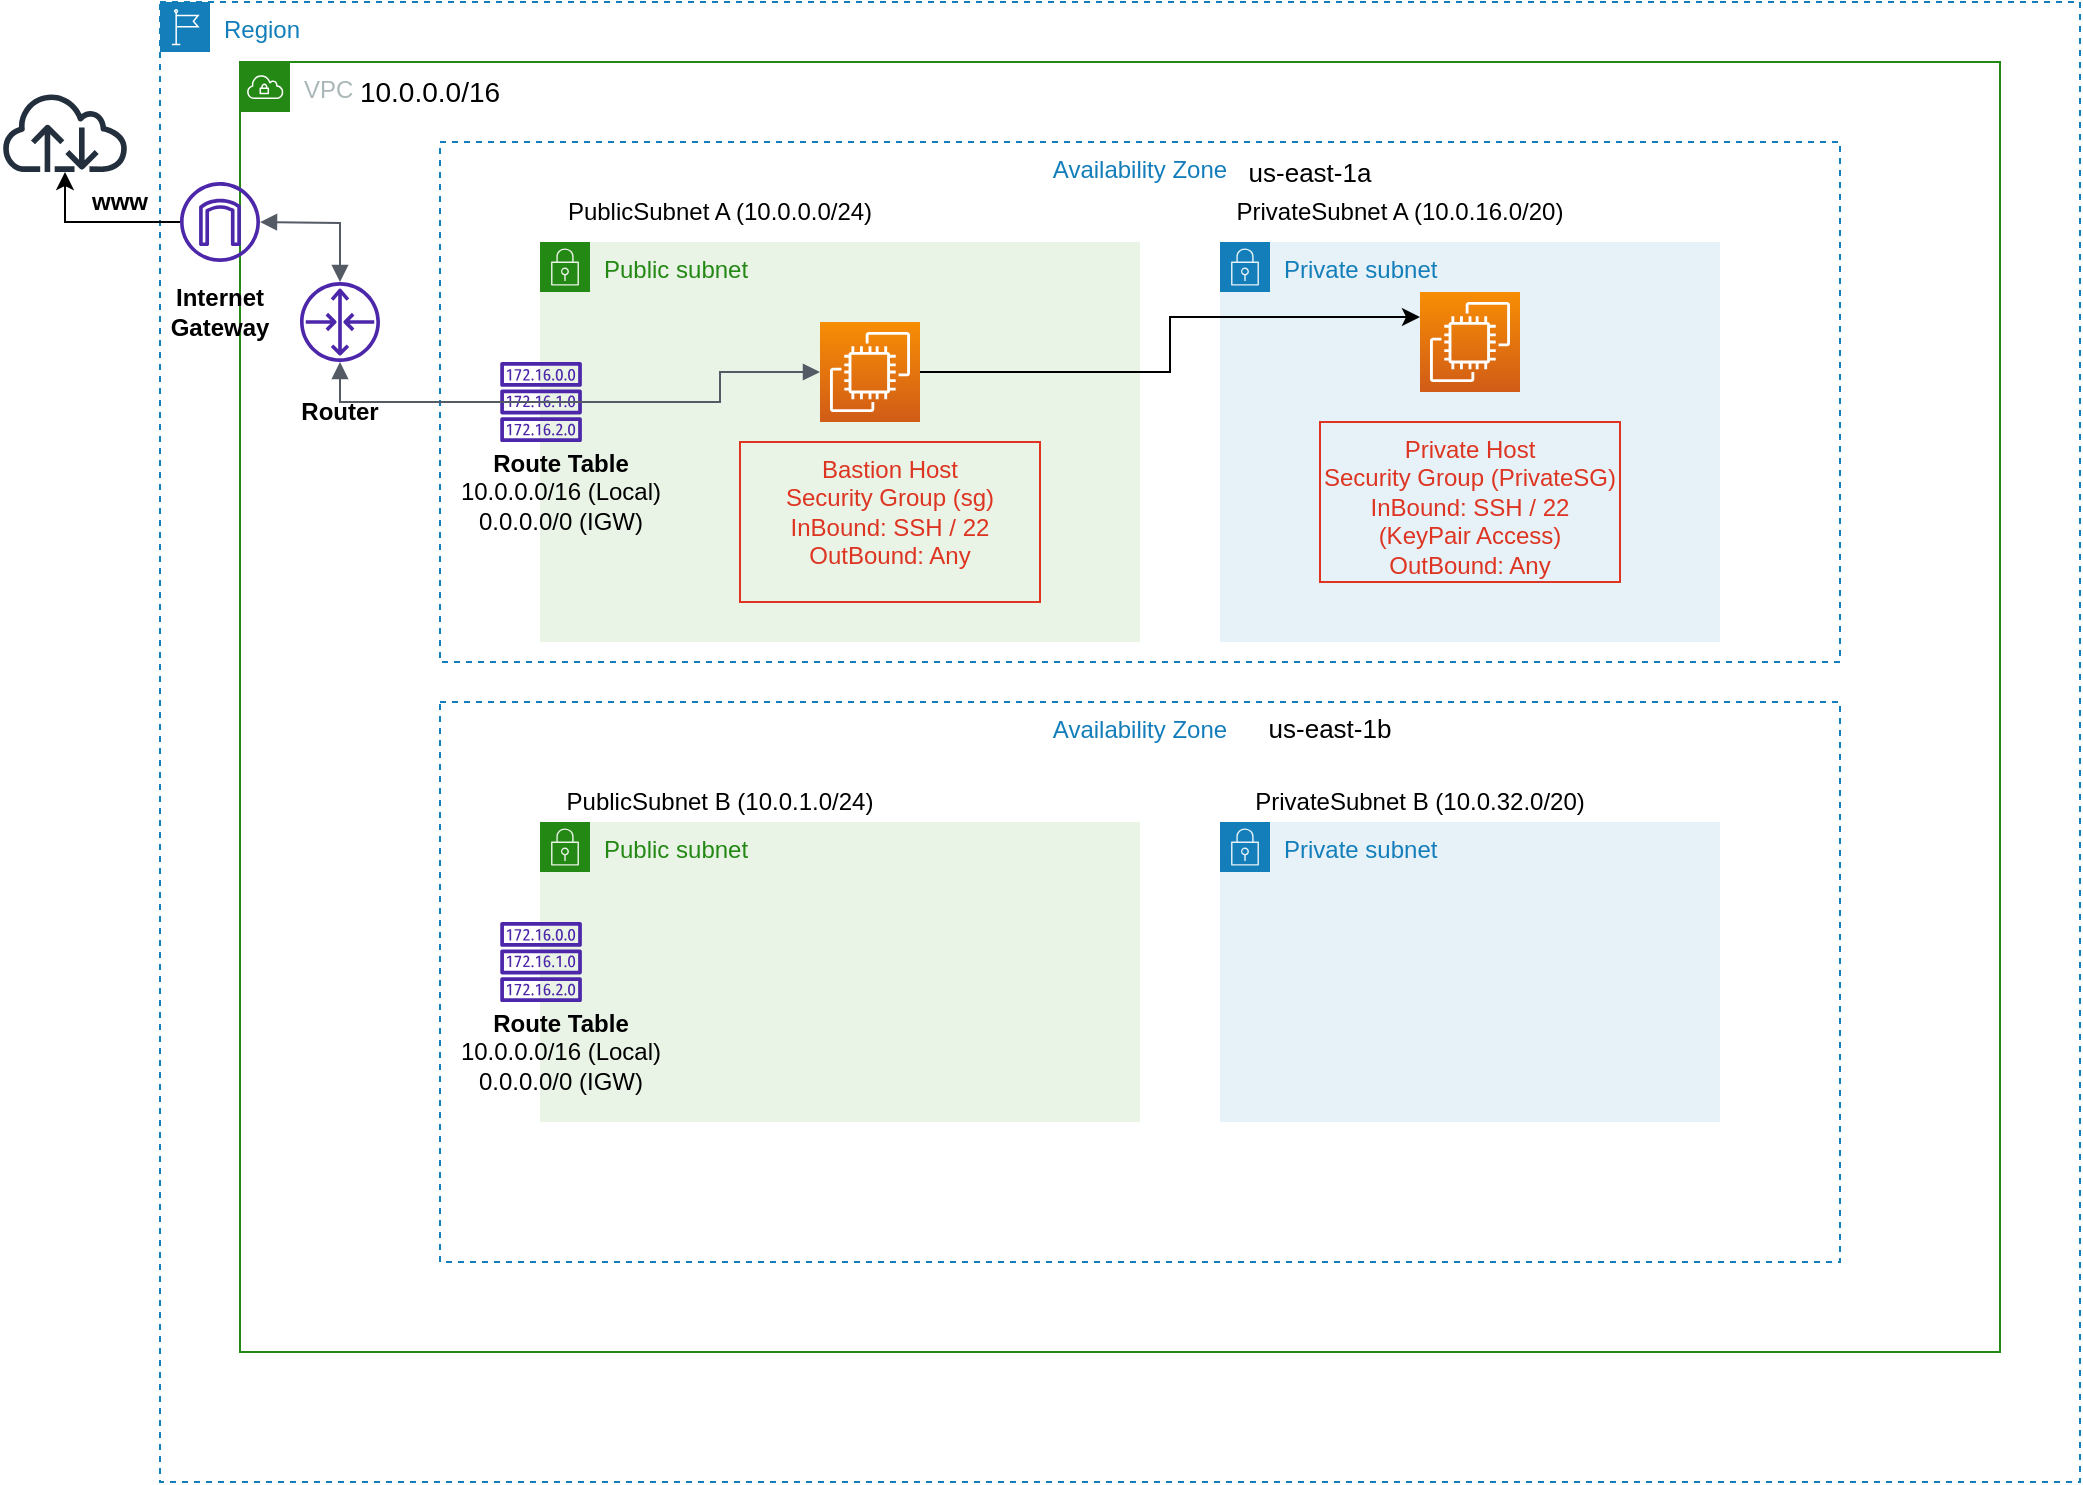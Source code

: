 <mxfile version="21.5.0" type="github">
  <diagram name="Page-1" id="zBmTkW6W722hAUOu55qT">
    <mxGraphModel dx="989" dy="511" grid="1" gridSize="10" guides="1" tooltips="1" connect="1" arrows="1" fold="1" page="1" pageScale="1" pageWidth="1100" pageHeight="850" math="0" shadow="0">
      <root>
        <mxCell id="0" />
        <mxCell id="1" parent="0" />
        <mxCell id="9w1iLTEP6peu0ojQrx6c-1" value="VPC" style="points=[[0,0],[0.25,0],[0.5,0],[0.75,0],[1,0],[1,0.25],[1,0.5],[1,0.75],[1,1],[0.75,1],[0.5,1],[0.25,1],[0,1],[0,0.75],[0,0.5],[0,0.25]];outlineConnect=0;gradientColor=none;html=1;whiteSpace=wrap;fontSize=12;fontStyle=0;container=1;pointerEvents=0;collapsible=0;recursiveResize=0;shape=mxgraph.aws4.group;grIcon=mxgraph.aws4.group_vpc;strokeColor=#248814;fillColor=none;verticalAlign=top;align=left;spacingLeft=30;fontColor=#AAB7B8;dashed=0;" vertex="1" parent="1">
          <mxGeometry x="260" y="105" width="880" height="645" as="geometry" />
        </mxCell>
        <mxCell id="9w1iLTEP6peu0ojQrx6c-2" value="Availability Zone" style="fillColor=none;strokeColor=#147EBA;dashed=1;verticalAlign=top;fontStyle=0;fontColor=#147EBA;whiteSpace=wrap;html=1;" vertex="1" parent="9w1iLTEP6peu0ojQrx6c-1">
          <mxGeometry x="100" y="40" width="700" height="260" as="geometry" />
        </mxCell>
        <mxCell id="9w1iLTEP6peu0ojQrx6c-3" value="Availability Zone" style="fillColor=none;strokeColor=#147EBA;dashed=1;verticalAlign=top;fontStyle=0;fontColor=#147EBA;whiteSpace=wrap;html=1;" vertex="1" parent="9w1iLTEP6peu0ojQrx6c-1">
          <mxGeometry x="100" y="320" width="700" height="280" as="geometry" />
        </mxCell>
        <mxCell id="9w1iLTEP6peu0ojQrx6c-15" value="&lt;font style=&quot;font-size: 13px;&quot;&gt;us-east-1a&lt;/font&gt;" style="text;html=1;strokeColor=none;fillColor=none;align=center;verticalAlign=middle;whiteSpace=wrap;rounded=0;" vertex="1" parent="9w1iLTEP6peu0ojQrx6c-1">
          <mxGeometry x="490" y="40" width="90" height="30" as="geometry" />
        </mxCell>
        <mxCell id="9w1iLTEP6peu0ojQrx6c-16" value="&lt;font style=&quot;font-size: 13px;&quot;&gt;us-east-1b&lt;/font&gt;" style="text;html=1;strokeColor=none;fillColor=none;align=center;verticalAlign=middle;whiteSpace=wrap;rounded=0;" vertex="1" parent="9w1iLTEP6peu0ojQrx6c-1">
          <mxGeometry x="500" y="315" width="90" height="35" as="geometry" />
        </mxCell>
        <UserObject label="PublicSubnet A (10.0.0.0/24)" link="data:image/png;base64,iVBORw0KGgoAAAANSUhEUgAAAAkAAAAJAQMAAADaX5RTAAAABlBMVEV7mr3///+wksspAAAAAnRSTlP/AOW3MEoAAAAdSURBVAgdY9jXwCDDwNDRwHCwgeExmASygSL7GgB12QiqNHZZIwAAAABJRU5ErkJggg==" id="9w1iLTEP6peu0ojQrx6c-17">
          <mxCell style="text;html=1;strokeColor=none;fillColor=none;align=center;verticalAlign=middle;whiteSpace=wrap;rounded=0;" vertex="1" parent="9w1iLTEP6peu0ojQrx6c-1">
            <mxGeometry x="150" y="60" width="180" height="30" as="geometry" />
          </mxCell>
        </UserObject>
        <mxCell id="9w1iLTEP6peu0ojQrx6c-8" value="Region" style="points=[[0,0],[0.25,0],[0.5,0],[0.75,0],[1,0],[1,0.25],[1,0.5],[1,0.75],[1,1],[0.75,1],[0.5,1],[0.25,1],[0,1],[0,0.75],[0,0.5],[0,0.25]];outlineConnect=0;gradientColor=none;html=1;whiteSpace=wrap;fontSize=12;fontStyle=0;container=1;pointerEvents=0;collapsible=0;recursiveResize=0;shape=mxgraph.aws4.group;grIcon=mxgraph.aws4.group_region;strokeColor=#147EBA;fillColor=none;verticalAlign=top;align=left;spacingLeft=30;fontColor=#147EBA;dashed=1;" vertex="1" parent="9w1iLTEP6peu0ojQrx6c-1">
          <mxGeometry x="-40" y="-30" width="960" height="740" as="geometry" />
        </mxCell>
        <mxCell id="9w1iLTEP6peu0ojQrx6c-4" value="Public subnet" style="points=[[0,0],[0.25,0],[0.5,0],[0.75,0],[1,0],[1,0.25],[1,0.5],[1,0.75],[1,1],[0.75,1],[0.5,1],[0.25,1],[0,1],[0,0.75],[0,0.5],[0,0.25]];outlineConnect=0;gradientColor=none;html=1;whiteSpace=wrap;fontSize=12;fontStyle=0;container=1;pointerEvents=0;collapsible=0;recursiveResize=0;shape=mxgraph.aws4.group;grIcon=mxgraph.aws4.group_security_group;grStroke=0;strokeColor=#248814;fillColor=#E9F3E6;verticalAlign=top;align=left;spacingLeft=30;fontColor=#248814;dashed=0;" vertex="1" parent="9w1iLTEP6peu0ojQrx6c-8">
          <mxGeometry x="190" y="120" width="300" height="200" as="geometry" />
        </mxCell>
        <mxCell id="9w1iLTEP6peu0ojQrx6c-29" value="" style="sketch=0;points=[[0,0,0],[0.25,0,0],[0.5,0,0],[0.75,0,0],[1,0,0],[0,1,0],[0.25,1,0],[0.5,1,0],[0.75,1,0],[1,1,0],[0,0.25,0],[0,0.5,0],[0,0.75,0],[1,0.25,0],[1,0.5,0],[1,0.75,0]];outlineConnect=0;fontColor=#232F3E;gradientColor=#F78E04;gradientDirection=north;fillColor=#D05C17;strokeColor=#ffffff;dashed=0;verticalLabelPosition=bottom;verticalAlign=top;align=center;html=1;fontSize=12;fontStyle=0;aspect=fixed;shape=mxgraph.aws4.resourceIcon;resIcon=mxgraph.aws4.ec2;" vertex="1" parent="9w1iLTEP6peu0ojQrx6c-4">
          <mxGeometry x="140" y="40" width="50" height="50" as="geometry" />
        </mxCell>
        <mxCell id="9w1iLTEP6peu0ojQrx6c-13" value="&lt;font style=&quot;font-size: 14px;&quot;&gt;10.0.0.0/16&lt;/font&gt;" style="text;html=1;strokeColor=none;fillColor=none;align=center;verticalAlign=middle;whiteSpace=wrap;rounded=0;" vertex="1" parent="9w1iLTEP6peu0ojQrx6c-8">
          <mxGeometry x="90" y="30" width="90" height="30" as="geometry" />
        </mxCell>
        <mxCell id="9w1iLTEP6peu0ojQrx6c-6" value="Private subnet" style="points=[[0,0],[0.25,0],[0.5,0],[0.75,0],[1,0],[1,0.25],[1,0.5],[1,0.75],[1,1],[0.75,1],[0.5,1],[0.25,1],[0,1],[0,0.75],[0,0.5],[0,0.25]];outlineConnect=0;gradientColor=none;html=1;whiteSpace=wrap;fontSize=12;fontStyle=0;container=1;pointerEvents=0;collapsible=0;recursiveResize=0;shape=mxgraph.aws4.group;grIcon=mxgraph.aws4.group_security_group;grStroke=0;strokeColor=#147EBA;fillColor=#E6F2F8;verticalAlign=top;align=left;spacingLeft=30;fontColor=#147EBA;dashed=0;" vertex="1" parent="9w1iLTEP6peu0ojQrx6c-8">
          <mxGeometry x="530" y="120" width="250" height="200" as="geometry" />
        </mxCell>
        <mxCell id="9w1iLTEP6peu0ojQrx6c-39" value="Private Host&lt;br&gt;Security Group (PrivateSG)&lt;br&gt;InBound: SSH / 22 &lt;br&gt;(KeyPair Access)&lt;br&gt;OutBound: Any" style="fillColor=none;strokeColor=#DD3522;verticalAlign=top;fontStyle=0;fontColor=#DD3522;whiteSpace=wrap;html=1;" vertex="1" parent="9w1iLTEP6peu0ojQrx6c-6">
          <mxGeometry x="50" y="90" width="150" height="80" as="geometry" />
        </mxCell>
        <mxCell id="9w1iLTEP6peu0ojQrx6c-5" value="Public subnet" style="points=[[0,0],[0.25,0],[0.5,0],[0.75,0],[1,0],[1,0.25],[1,0.5],[1,0.75],[1,1],[0.75,1],[0.5,1],[0.25,1],[0,1],[0,0.75],[0,0.5],[0,0.25]];outlineConnect=0;gradientColor=none;html=1;whiteSpace=wrap;fontSize=12;fontStyle=0;container=1;pointerEvents=0;collapsible=0;recursiveResize=0;shape=mxgraph.aws4.group;grIcon=mxgraph.aws4.group_security_group;grStroke=0;strokeColor=#248814;fillColor=#E9F3E6;verticalAlign=top;align=left;spacingLeft=30;fontColor=#248814;dashed=0;" vertex="1" parent="9w1iLTEP6peu0ojQrx6c-8">
          <mxGeometry x="190" y="410" width="300" height="150" as="geometry" />
        </mxCell>
        <mxCell id="9w1iLTEP6peu0ojQrx6c-26" value="" style="sketch=0;outlineConnect=0;fontColor=#232F3E;gradientColor=none;fillColor=#4D27AA;strokeColor=none;dashed=0;verticalLabelPosition=bottom;verticalAlign=top;align=center;html=1;fontSize=12;fontStyle=0;aspect=fixed;pointerEvents=1;shape=mxgraph.aws4.route_table;" vertex="1" parent="9w1iLTEP6peu0ojQrx6c-5">
          <mxGeometry x="-20" y="50" width="41.06" height="40" as="geometry" />
        </mxCell>
        <mxCell id="9w1iLTEP6peu0ojQrx6c-7" value="Private subnet" style="points=[[0,0],[0.25,0],[0.5,0],[0.75,0],[1,0],[1,0.25],[1,0.5],[1,0.75],[1,1],[0.75,1],[0.5,1],[0.25,1],[0,1],[0,0.75],[0,0.5],[0,0.25]];outlineConnect=0;gradientColor=none;html=1;whiteSpace=wrap;fontSize=12;fontStyle=0;container=1;pointerEvents=0;collapsible=0;recursiveResize=0;shape=mxgraph.aws4.group;grIcon=mxgraph.aws4.group_security_group;grStroke=0;strokeColor=#147EBA;fillColor=#E6F2F8;verticalAlign=top;align=left;spacingLeft=30;fontColor=#147EBA;dashed=0;" vertex="1" parent="9w1iLTEP6peu0ojQrx6c-8">
          <mxGeometry x="530" y="410" width="250" height="150" as="geometry" />
        </mxCell>
        <mxCell id="9w1iLTEP6peu0ojQrx6c-22" value="" style="sketch=0;outlineConnect=0;fontColor=#232F3E;gradientColor=none;fillColor=#4D27AA;strokeColor=none;dashed=0;verticalLabelPosition=bottom;verticalAlign=top;align=center;html=1;fontSize=12;fontStyle=0;aspect=fixed;pointerEvents=1;shape=mxgraph.aws4.router;" vertex="1" parent="9w1iLTEP6peu0ojQrx6c-8">
          <mxGeometry x="70" y="140" width="40" height="40" as="geometry" />
        </mxCell>
        <mxCell id="9w1iLTEP6peu0ojQrx6c-23" value="" style="sketch=0;outlineConnect=0;fontColor=#232F3E;gradientColor=none;fillColor=#4D27AA;strokeColor=none;dashed=0;verticalLabelPosition=bottom;verticalAlign=top;align=center;html=1;fontSize=12;fontStyle=0;aspect=fixed;pointerEvents=1;shape=mxgraph.aws4.internet_gateway;" vertex="1" parent="9w1iLTEP6peu0ojQrx6c-8">
          <mxGeometry x="10" y="90" width="40" height="40" as="geometry" />
        </mxCell>
        <mxCell id="9w1iLTEP6peu0ojQrx6c-21" value="" style="sketch=0;outlineConnect=0;fontColor=#232F3E;gradientColor=none;fillColor=#4D27AA;strokeColor=none;dashed=0;verticalLabelPosition=bottom;verticalAlign=top;align=center;html=1;fontSize=12;fontStyle=0;aspect=fixed;pointerEvents=1;shape=mxgraph.aws4.route_table;" vertex="1" parent="9w1iLTEP6peu0ojQrx6c-8">
          <mxGeometry x="170" y="180" width="41.06" height="40" as="geometry" />
        </mxCell>
        <mxCell id="9w1iLTEP6peu0ojQrx6c-30" value="" style="edgeStyle=orthogonalEdgeStyle;html=1;endArrow=block;elbow=vertical;startArrow=block;startFill=1;endFill=1;strokeColor=#545B64;rounded=0;entryX=0;entryY=0.5;entryDx=0;entryDy=0;entryPerimeter=0;" edge="1" parent="9w1iLTEP6peu0ojQrx6c-8" source="9w1iLTEP6peu0ojQrx6c-22" target="9w1iLTEP6peu0ojQrx6c-29">
          <mxGeometry width="100" relative="1" as="geometry">
            <mxPoint x="220" y="184.66" as="sourcePoint" />
            <mxPoint x="320" y="184.66" as="targetPoint" />
            <Array as="points">
              <mxPoint x="90" y="200" />
              <mxPoint x="280" y="200" />
              <mxPoint x="280" y="185" />
            </Array>
          </mxGeometry>
        </mxCell>
        <mxCell id="9w1iLTEP6peu0ojQrx6c-32" value="" style="edgeStyle=orthogonalEdgeStyle;html=1;endArrow=block;elbow=vertical;startArrow=block;startFill=1;endFill=1;strokeColor=#545B64;rounded=0;" edge="1" parent="9w1iLTEP6peu0ojQrx6c-8" target="9w1iLTEP6peu0ojQrx6c-22">
          <mxGeometry width="100" relative="1" as="geometry">
            <mxPoint x="50" y="110" as="sourcePoint" />
            <mxPoint x="150" y="110" as="targetPoint" />
          </mxGeometry>
        </mxCell>
        <mxCell id="9w1iLTEP6peu0ojQrx6c-35" value="&lt;b&gt;Internet&lt;br&gt;Gateway&lt;/b&gt;" style="text;html=1;strokeColor=none;fillColor=none;align=center;verticalAlign=middle;whiteSpace=wrap;rounded=0;" vertex="1" parent="9w1iLTEP6peu0ojQrx6c-8">
          <mxGeometry y="140" width="60" height="30" as="geometry" />
        </mxCell>
        <mxCell id="9w1iLTEP6peu0ojQrx6c-37" value="&lt;b&gt;Router&lt;/b&gt;" style="text;html=1;strokeColor=none;fillColor=none;align=center;verticalAlign=middle;whiteSpace=wrap;rounded=0;" vertex="1" parent="9w1iLTEP6peu0ojQrx6c-8">
          <mxGeometry x="60" y="190" width="60" height="30" as="geometry" />
        </mxCell>
        <UserObject label="PublicSubnet B (10.0.1.0/24)" link="data:image/png;base64,iVBORw0KGgoAAAANSUhEUgAAAAkAAAAJAQMAAADaX5RTAAAABlBMVEV7mr3///+wksspAAAAAnRSTlP/AOW3MEoAAAAdSURBVAgdY9jXwCDDwNDRwHCwgeExmASygSL7GgB12QiqNHZZIwAAAABJRU5ErkJggg==" id="9w1iLTEP6peu0ojQrx6c-18">
          <mxCell style="text;html=1;strokeColor=none;fillColor=none;align=center;verticalAlign=middle;whiteSpace=wrap;rounded=0;" vertex="1" parent="9w1iLTEP6peu0ojQrx6c-1">
            <mxGeometry x="130" y="340" width="220" height="60" as="geometry" />
          </mxCell>
        </UserObject>
        <UserObject label="PrivateSubnet A (10.0.16.0/20)" link="data:image/png;base64,iVBORw0KGgoAAAANSUhEUgAAAAkAAAAJAQMAAADaX5RTAAAABlBMVEV7mr3///+wksspAAAAAnRSTlP/AOW3MEoAAAAdSURBVAgdY9jXwCDDwNDRwHCwgeExmASygSL7GgB12QiqNHZZIwAAAABJRU5ErkJggg==" id="9w1iLTEP6peu0ojQrx6c-19">
          <mxCell style="text;html=1;strokeColor=none;fillColor=none;align=center;verticalAlign=middle;whiteSpace=wrap;rounded=0;" vertex="1" parent="9w1iLTEP6peu0ojQrx6c-1">
            <mxGeometry x="490" y="60" width="180" height="30" as="geometry" />
          </mxCell>
        </UserObject>
        <UserObject label="PrivateSubnet B (10.0.32.0/20)" link="data:image/png;base64,iVBORw0KGgoAAAANSUhEUgAAAAkAAAAJAQMAAADaX5RTAAAABlBMVEV7mr3///+wksspAAAAAnRSTlP/AOW3MEoAAAAdSURBVAgdY9jXwCDDwNDRwHCwgeExmASygSL7GgB12QiqNHZZIwAAAABJRU5ErkJggg==" id="9w1iLTEP6peu0ojQrx6c-20">
          <mxCell style="text;html=1;strokeColor=none;fillColor=none;align=center;verticalAlign=middle;whiteSpace=wrap;rounded=0;" vertex="1" parent="9w1iLTEP6peu0ojQrx6c-1">
            <mxGeometry x="500" y="355" width="180" height="30" as="geometry" />
          </mxCell>
        </UserObject>
        <mxCell id="9w1iLTEP6peu0ojQrx6c-27" value="&lt;b&gt;Route Table&lt;/b&gt;&lt;br&gt;10.0.0.0/16 (Local)&lt;br&gt;0.0.0.0/0 (IGW)" style="text;html=1;strokeColor=none;fillColor=none;align=center;verticalAlign=middle;whiteSpace=wrap;rounded=0;" vertex="1" parent="9w1iLTEP6peu0ojQrx6c-1">
          <mxGeometry x="105.79" y="190" width="109.47" height="50" as="geometry" />
        </mxCell>
        <mxCell id="9w1iLTEP6peu0ojQrx6c-28" value="&lt;b&gt;Route Table&lt;/b&gt;&lt;br&gt;10.0.0.0/16 (Local)&lt;br&gt;0.0.0.0/0 (IGW)" style="text;html=1;strokeColor=none;fillColor=none;align=center;verticalAlign=middle;whiteSpace=wrap;rounded=0;" vertex="1" parent="9w1iLTEP6peu0ojQrx6c-1">
          <mxGeometry x="105.79" y="470" width="109.47" height="50" as="geometry" />
        </mxCell>
        <mxCell id="9w1iLTEP6peu0ojQrx6c-25" value="Bastion Host&lt;br&gt;Security Group (sg)&lt;br&gt;InBound: SSH / 22&lt;br&gt;OutBound: Any" style="fillColor=none;strokeColor=#DD3522;verticalAlign=top;fontStyle=0;fontColor=#DD3522;whiteSpace=wrap;html=1;" vertex="1" parent="9w1iLTEP6peu0ojQrx6c-1">
          <mxGeometry x="250" y="190" width="150" height="80" as="geometry" />
        </mxCell>
        <mxCell id="9w1iLTEP6peu0ojQrx6c-38" value="" style="sketch=0;points=[[0,0,0],[0.25,0,0],[0.5,0,0],[0.75,0,0],[1,0,0],[0,1,0],[0.25,1,0],[0.5,1,0],[0.75,1,0],[1,1,0],[0,0.25,0],[0,0.5,0],[0,0.75,0],[1,0.25,0],[1,0.5,0],[1,0.75,0]];outlineConnect=0;fontColor=#232F3E;gradientColor=#F78E04;gradientDirection=north;fillColor=#D05C17;strokeColor=#ffffff;dashed=0;verticalLabelPosition=bottom;verticalAlign=top;align=center;html=1;fontSize=12;fontStyle=0;aspect=fixed;shape=mxgraph.aws4.resourceIcon;resIcon=mxgraph.aws4.ec2;" vertex="1" parent="9w1iLTEP6peu0ojQrx6c-1">
          <mxGeometry x="590" y="115" width="50" height="50" as="geometry" />
        </mxCell>
        <mxCell id="9w1iLTEP6peu0ojQrx6c-41" style="edgeStyle=orthogonalEdgeStyle;rounded=0;orthogonalLoop=1;jettySize=auto;html=1;exitX=1;exitY=0.5;exitDx=0;exitDy=0;exitPerimeter=0;entryX=0;entryY=0.25;entryDx=0;entryDy=0;entryPerimeter=0;" edge="1" parent="9w1iLTEP6peu0ojQrx6c-1" source="9w1iLTEP6peu0ojQrx6c-29" target="9w1iLTEP6peu0ojQrx6c-38">
          <mxGeometry relative="1" as="geometry" />
        </mxCell>
        <mxCell id="9w1iLTEP6peu0ojQrx6c-24" value="" style="sketch=0;outlineConnect=0;fontColor=#232F3E;gradientColor=none;fillColor=#232F3D;strokeColor=none;dashed=0;verticalLabelPosition=bottom;verticalAlign=top;align=center;html=1;fontSize=12;fontStyle=0;aspect=fixed;pointerEvents=1;shape=mxgraph.aws4.internet;" vertex="1" parent="1">
          <mxGeometry x="140" y="120" width="65" height="40" as="geometry" />
        </mxCell>
        <mxCell id="9w1iLTEP6peu0ojQrx6c-34" style="edgeStyle=orthogonalEdgeStyle;rounded=0;orthogonalLoop=1;jettySize=auto;html=1;" edge="1" parent="1" source="9w1iLTEP6peu0ojQrx6c-23" target="9w1iLTEP6peu0ojQrx6c-24">
          <mxGeometry relative="1" as="geometry" />
        </mxCell>
        <mxCell id="9w1iLTEP6peu0ojQrx6c-36" value="&lt;b&gt;www&lt;/b&gt;" style="text;html=1;strokeColor=none;fillColor=none;align=center;verticalAlign=middle;whiteSpace=wrap;rounded=0;" vertex="1" parent="1">
          <mxGeometry x="170" y="160" width="60" height="30" as="geometry" />
        </mxCell>
      </root>
    </mxGraphModel>
  </diagram>
</mxfile>
